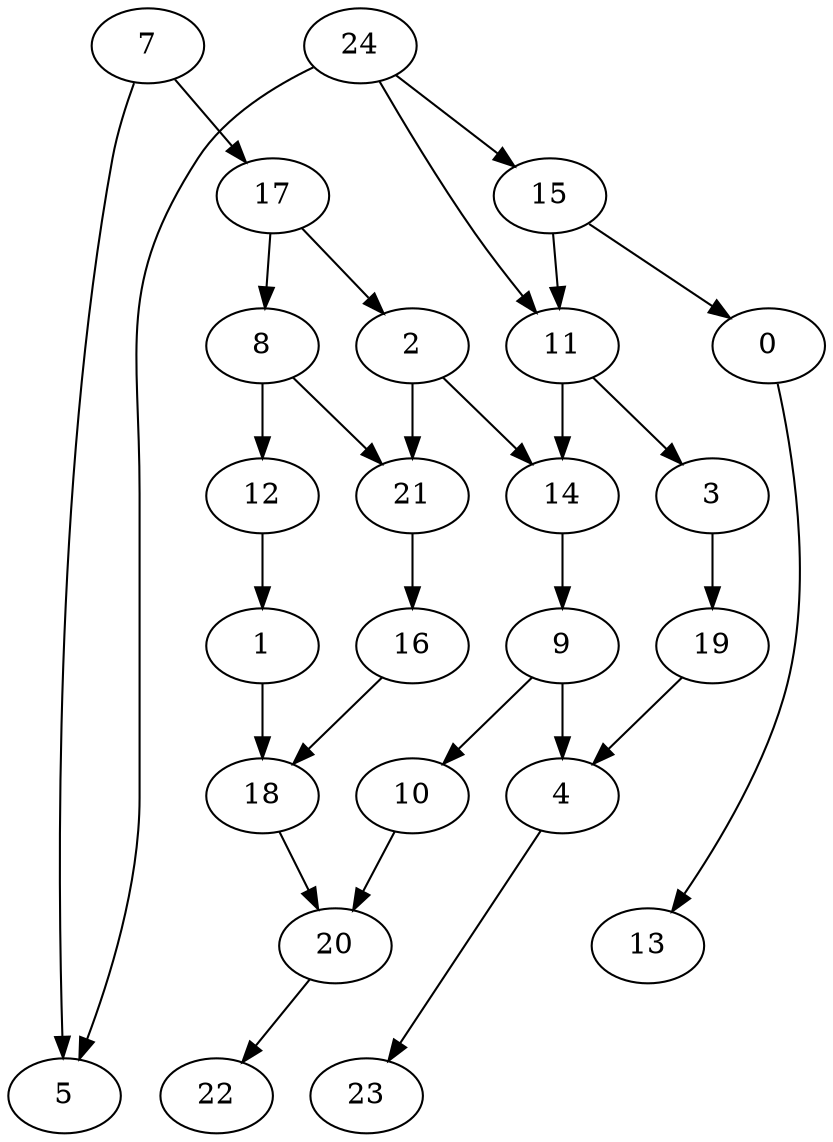 digraph G {
    0;
    13;
    1;
    18;
    20;
    22;
    2;
    14;
    21;
    9;
    16;
    4;
    10;
    23;
    3;
    19;
    7;
    5;
    17;
    8;
    12;
    24;
    15;
    11;
    0 -> 13 [weight=0];
    1 -> 18 [weight=0];
    18 -> 20 [weight=0];
    20 -> 22 [weight=0];
    2 -> 14 [weight=0];
    2 -> 21 [weight=0];
    14 -> 9 [weight=0];
    21 -> 16 [weight=0];
    9 -> 4 [weight=2];
    9 -> 10 [weight=0];
    16 -> 18 [weight=0];
    4 -> 23 [weight=0];
    10 -> 20 [weight=0];
    3 -> 19 [weight=0];
    19 -> 4 [weight=0];
    7 -> 5 [weight=0];
    7 -> 17 [weight=0];
    17 -> 2 [weight=0];
    17 -> 8 [weight=0];
    8 -> 21 [weight=0];
    8 -> 12 [weight=0];
    12 -> 1 [weight=0];
    24 -> 5 [weight=0];
    24 -> 15 [weight=0];
    24 -> 11 [weight=0];
    15 -> 0 [weight=0];
    15 -> 11 [weight=0];
    11 -> 14 [weight=0];
    11 -> 3 [weight=0];
}
